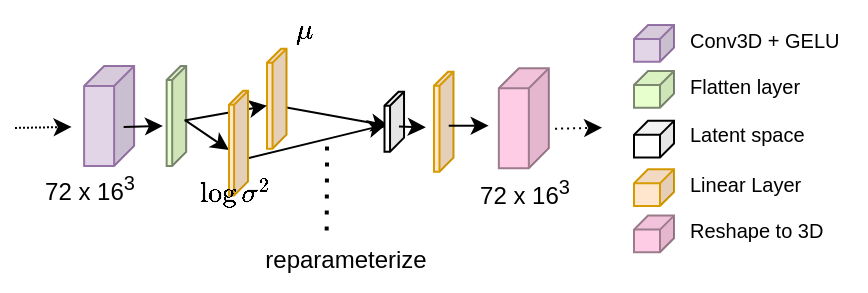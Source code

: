 <mxfile version="16.2.2" type="github">
  <diagram id="QJjx0-fPxzvcmYibJWj1" name="Page-1">
    <mxGraphModel dx="765" dy="397" grid="1" gridSize="10" guides="1" tooltips="1" connect="1" arrows="1" fold="1" page="1" pageScale="1" pageWidth="827" pageHeight="583" background="none" math="1" shadow="0">
      <root>
        <mxCell id="0" />
        <mxCell id="1" parent="0" />
        <mxCell id="D3brpiPSZw9Llv10A2Zf-60" value="" style="shape=cube;whiteSpace=wrap;html=1;boundedLbl=1;backgroundOutline=1;darkOpacity=0.05;darkOpacity2=0.1;size=7;direction=east;flipH=1;fillColor=#ffe6cc;strokeColor=#d79b00;" parent="1" vertex="1">
          <mxGeometry x="379.99" y="180.84" width="9.77" height="50" as="geometry" />
        </mxCell>
        <mxCell id="XhSUJVH7mqsBgUz_nKbS-16" value="" style="endArrow=classic;html=1;rounded=0;exitX=0.059;exitY=0.542;exitDx=0;exitDy=0;exitPerimeter=0;" parent="1" edge="1">
          <mxGeometry width="50" height="50" relative="1" as="geometry">
            <mxPoint x="306.274" y="198.72" as="sourcePoint" />
            <mxPoint x="357.5" y="207.96" as="targetPoint" />
          </mxGeometry>
        </mxCell>
        <mxCell id="XhSUJVH7mqsBgUz_nKbS-15" value="" style="endArrow=classic;html=1;rounded=0;exitX=0.059;exitY=0.542;exitDx=0;exitDy=0;exitPerimeter=0;entryX=0.919;entryY=0.549;entryDx=0;entryDy=0;entryPerimeter=0;" parent="1" edge="1" target="D3brpiPSZw9Llv10A2Zf-17">
          <mxGeometry width="50" height="50" relative="1" as="geometry">
            <mxPoint x="287.044" y="224.12" as="sourcePoint" />
            <mxPoint x="358.25" y="211.87" as="targetPoint" />
          </mxGeometry>
        </mxCell>
        <mxCell id="4f-DMQIj-ya-iA7LCkDa-26" value="" style="shape=cube;whiteSpace=wrap;html=1;boundedLbl=1;backgroundOutline=1;darkOpacity=0.05;darkOpacity2=0.1;size=7;direction=east;flipH=1;fillColor=#E6FFCC;strokeColor=#7C8772;" parent="1" vertex="1">
          <mxGeometry x="246.33" y="177.96" width="9.77" height="50" as="geometry" />
        </mxCell>
        <mxCell id="4f-DMQIj-ya-iA7LCkDa-52" value="&lt;font style=&quot;font-size: 10px ; font-weight: normal&quot;&gt;Linear Layer&lt;/font&gt;" style="text;html=1;strokeColor=none;fillColor=none;align=left;verticalAlign=middle;whiteSpace=wrap;rounded=0;fontStyle=1" parent="1" vertex="1">
          <mxGeometry x="506" y="225.12" width="70" height="23.88" as="geometry" />
        </mxCell>
        <mxCell id="q16qMvtAuAjUv3j_tnUs-6" value="" style="shape=cube;whiteSpace=wrap;html=1;boundedLbl=1;backgroundOutline=1;darkOpacity=0.05;darkOpacity2=0.1;size=7;direction=east;flipH=1;fillColor=#ffe6cc;strokeColor=#d79b00;" parent="1" vertex="1">
          <mxGeometry x="480" y="229.66" width="20" height="18.34" as="geometry" />
        </mxCell>
        <mxCell id="D3brpiPSZw9Llv10A2Zf-6" value="&lt;font style=&quot;font-size: 10px ; font-weight: normal&quot;&gt;Conv3D + GELU&lt;/font&gt;" style="text;html=1;strokeColor=none;fillColor=none;align=left;verticalAlign=middle;whiteSpace=wrap;rounded=0;fontStyle=1" parent="1" vertex="1">
          <mxGeometry x="506" y="152.96" width="90" height="23.88" as="geometry" />
        </mxCell>
        <mxCell id="D3brpiPSZw9Llv10A2Zf-13" value="" style="shape=cube;whiteSpace=wrap;html=1;boundedLbl=1;backgroundOutline=1;darkOpacity=0.05;darkOpacity2=0.1;size=10;direction=east;flipH=1;fillColor=#e1d5e7;strokeColor=#9673a6;" parent="1" vertex="1">
          <mxGeometry x="205.06" y="177.96" width="25" height="50" as="geometry" />
        </mxCell>
        <mxCell id="D3brpiPSZw9Llv10A2Zf-15" value="" style="endArrow=classic;html=1;rounded=0;jumpStyle=sharp;dashed=1;dashPattern=1 1;" parent="1" edge="1">
          <mxGeometry width="50" height="50" relative="1" as="geometry">
            <mxPoint x="170.5" y="208.96" as="sourcePoint" />
            <mxPoint x="198.82" y="208.46" as="targetPoint" />
          </mxGeometry>
        </mxCell>
        <mxCell id="D3brpiPSZw9Llv10A2Zf-17" value="" style="shape=cube;whiteSpace=wrap;html=1;boundedLbl=1;backgroundOutline=1;darkOpacity=0.05;darkOpacity2=0.1;size=7;direction=east;flipH=1;" parent="1" vertex="1">
          <mxGeometry x="355.25" y="190.84" width="9.77" height="30" as="geometry" />
        </mxCell>
        <mxCell id="D3brpiPSZw9Llv10A2Zf-18" value="72 x 16&lt;sup&gt;3&lt;/sup&gt;" style="text;html=1;strokeColor=none;fillColor=none;align=center;verticalAlign=middle;whiteSpace=wrap;rounded=0;" parent="1" vertex="1">
          <mxGeometry x="170" y="227.96" width="76.33" height="23" as="geometry" />
        </mxCell>
        <mxCell id="D3brpiPSZw9Llv10A2Zf-38" value="&lt;font style=&quot;font-size: 10px ; font-weight: normal&quot;&gt;Latent space&lt;/font&gt;" style="text;html=1;strokeColor=none;fillColor=none;align=left;verticalAlign=middle;whiteSpace=wrap;rounded=0;fontStyle=1" parent="1" vertex="1">
          <mxGeometry x="506" y="199.84" width="80" height="23.88" as="geometry" />
        </mxCell>
        <mxCell id="D3brpiPSZw9Llv10A2Zf-39" value="" style="endArrow=classic;html=1;rounded=0;" parent="1" edge="1">
          <mxGeometry width="50" height="50" relative="1" as="geometry">
            <mxPoint x="224.82" y="208.46" as="sourcePoint" />
            <mxPoint x="244.5" y="207.96" as="targetPoint" />
          </mxGeometry>
        </mxCell>
        <mxCell id="D3brpiPSZw9Llv10A2Zf-40" value="" style="endArrow=classic;html=1;rounded=0;entryX=0;entryY=0;entryDx=9.54;entryDy=29.69;entryPerimeter=0;exitX=0.059;exitY=0.542;exitDx=0;exitDy=0;exitPerimeter=0;" parent="1" source="4f-DMQIj-ya-iA7LCkDa-26" target="XhSUJVH7mqsBgUz_nKbS-6" edge="1">
          <mxGeometry width="50" height="50" relative="1" as="geometry">
            <mxPoint x="253.79" y="205.59" as="sourcePoint" />
            <mxPoint x="266.5" y="229.46" as="targetPoint" />
          </mxGeometry>
        </mxCell>
        <mxCell id="D3brpiPSZw9Llv10A2Zf-41" value="" style="endArrow=classic;html=1;rounded=0;" parent="1" edge="1">
          <mxGeometry width="50" height="50" relative="1" as="geometry">
            <mxPoint x="362.48" y="208.26" as="sourcePoint" />
            <mxPoint x="375.9" y="208.66" as="targetPoint" />
          </mxGeometry>
        </mxCell>
        <mxCell id="D3brpiPSZw9Llv10A2Zf-42" value="" style="endArrow=classic;html=1;rounded=0;" parent="1" edge="1">
          <mxGeometry width="50" height="50" relative="1" as="geometry">
            <mxPoint x="387.36" y="207.86" as="sourcePoint" />
            <mxPoint x="407.36" y="207.86" as="targetPoint" />
          </mxGeometry>
        </mxCell>
        <mxCell id="D3brpiPSZw9Llv10A2Zf-43" value="" style="endArrow=classic;html=1;rounded=0;dashed=1;dashPattern=1 2;" parent="1" edge="1">
          <mxGeometry width="50" height="50" relative="1" as="geometry">
            <mxPoint x="440.55" y="209.34" as="sourcePoint" />
            <mxPoint x="464.06" y="208.84" as="targetPoint" />
          </mxGeometry>
        </mxCell>
        <mxCell id="D3brpiPSZw9Llv10A2Zf-58" value="" style="shape=cube;whiteSpace=wrap;html=1;boundedLbl=1;backgroundOutline=1;darkOpacity=0.05;darkOpacity2=0.1;size=7;direction=east;flipH=1;fillColor=#ffe6cc;strokeColor=#d79b00;" parent="1" vertex="1">
          <mxGeometry x="296.5" y="169.34" width="9.77" height="50" as="geometry" />
        </mxCell>
        <mxCell id="D3brpiPSZw9Llv10A2Zf-49" value="72 x 16&lt;sup&gt;3&lt;/sup&gt;" style="text;html=1;strokeColor=none;fillColor=none;align=center;verticalAlign=middle;whiteSpace=wrap;rounded=0;" parent="1" vertex="1">
          <mxGeometry x="390.57" y="230.84" width="68.7" height="20.25" as="geometry" />
        </mxCell>
        <mxCell id="D3brpiPSZw9Llv10A2Zf-64" value="" style="shape=cube;whiteSpace=wrap;html=1;boundedLbl=1;backgroundOutline=1;darkOpacity=0.05;darkOpacity2=0.1;size=10;direction=east;flipH=1;fillColor=#FFCCE6;strokeColor=#9C7C8C;" parent="1" vertex="1">
          <mxGeometry x="412.42" y="179.09" width="25" height="50" as="geometry" />
        </mxCell>
        <mxCell id="D3brpiPSZw9Llv10A2Zf-65" value="&lt;font style=&quot;font-size: 10px ; font-weight: normal&quot;&gt;Flatten layer&lt;/font&gt;" style="text;html=1;strokeColor=none;fillColor=none;align=left;verticalAlign=middle;whiteSpace=wrap;rounded=0;fontStyle=1" parent="1" vertex="1">
          <mxGeometry x="506" y="175.96" width="80" height="23.88" as="geometry" />
        </mxCell>
        <mxCell id="D3brpiPSZw9Llv10A2Zf-67" value="&lt;font style=&quot;font-size: 10px ; font-weight: normal&quot;&gt;Reshape to 3D&lt;/font&gt;" style="text;html=1;strokeColor=none;fillColor=none;align=left;verticalAlign=middle;whiteSpace=wrap;rounded=0;fontStyle=1" parent="1" vertex="1">
          <mxGeometry x="506" y="248" width="80" height="23.88" as="geometry" />
        </mxCell>
        <mxCell id="XhSUJVH7mqsBgUz_nKbS-5" value="" style="endArrow=classic;html=1;rounded=0;entryX=0;entryY=0;entryDx=9.77;entryDy=28.5;entryPerimeter=0;exitX=0.087;exitY=0.545;exitDx=0;exitDy=0;exitPerimeter=0;" parent="1" source="4f-DMQIj-ya-iA7LCkDa-26" target="D3brpiPSZw9Llv10A2Zf-58" edge="1">
          <mxGeometry width="50" height="50" relative="1" as="geometry">
            <mxPoint x="251.5" y="198.96" as="sourcePoint" />
            <mxPoint x="279.61" y="218.96" as="targetPoint" />
          </mxGeometry>
        </mxCell>
        <mxCell id="XhSUJVH7mqsBgUz_nKbS-6" value="" style="shape=cube;whiteSpace=wrap;html=1;boundedLbl=1;backgroundOutline=1;darkOpacity=0.05;darkOpacity2=0.1;size=7;direction=east;flipH=1;fillColor=#ffe6cc;strokeColor=#d79b00;" parent="1" vertex="1">
          <mxGeometry x="277.5" y="190.34" width="9.54" height="52.38" as="geometry" />
        </mxCell>
        <mxCell id="XhSUJVH7mqsBgUz_nKbS-10" value="&amp;nbsp;\(\mu\)" style="text;html=1;strokeColor=none;fillColor=none;align=center;verticalAlign=middle;whiteSpace=wrap;rounded=0;" parent="1" vertex="1">
          <mxGeometry x="296.29" y="147.22" width="35.11" height="25.37" as="geometry" />
        </mxCell>
        <mxCell id="XhSUJVH7mqsBgUz_nKbS-13" value="&amp;nbsp;\(\log{\sigma^2}\)" style="text;html=1;strokeColor=none;fillColor=none;align=center;verticalAlign=middle;whiteSpace=wrap;rounded=0;" parent="1" vertex="1">
          <mxGeometry x="261.39" y="227.96" width="35.11" height="25.37" as="geometry" />
        </mxCell>
        <mxCell id="XhSUJVH7mqsBgUz_nKbS-18" style="rounded=0;jumpStyle=none;orthogonalLoop=1;jettySize=auto;html=1;dashed=1;dashPattern=1 1;strokeColor=none;" parent="1" source="XhSUJVH7mqsBgUz_nKbS-17" edge="1">
          <mxGeometry relative="1" as="geometry">
            <mxPoint x="336.48" y="217.96" as="targetPoint" />
          </mxGeometry>
        </mxCell>
        <mxCell id="XhSUJVH7mqsBgUz_nKbS-17" value="reparameterize" style="text;html=1;strokeColor=none;fillColor=none;align=center;verticalAlign=middle;whiteSpace=wrap;rounded=0;" parent="1" vertex="1">
          <mxGeometry x="306.48" y="259.96" width="60" height="30" as="geometry" />
        </mxCell>
        <mxCell id="XhSUJVH7mqsBgUz_nKbS-19" value="" style="endArrow=none;dashed=1;html=1;dashPattern=1 3;strokeWidth=2;rounded=0;jumpStyle=none;exitX=0.331;exitY=0.01;exitDx=0;exitDy=0;exitPerimeter=0;" parent="1" source="XhSUJVH7mqsBgUz_nKbS-17" edge="1">
          <mxGeometry width="50" height="50" relative="1" as="geometry">
            <mxPoint x="306.5" y="277.96" as="sourcePoint" />
            <mxPoint x="326.5" y="217.96" as="targetPoint" />
            <Array as="points">
              <mxPoint x="326.5" y="227.96" />
            </Array>
          </mxGeometry>
        </mxCell>
        <mxCell id="lNykMvT28UakIWJL4D0G-1" value="" style="shape=cube;whiteSpace=wrap;html=1;boundedLbl=1;backgroundOutline=1;darkOpacity=0.05;darkOpacity2=0.1;size=7;direction=east;flipH=1;" vertex="1" parent="1">
          <mxGeometry x="480" y="205.42" width="20" height="18.34" as="geometry" />
        </mxCell>
        <mxCell id="lNykMvT28UakIWJL4D0G-2" value="" style="shape=cube;whiteSpace=wrap;html=1;boundedLbl=1;backgroundOutline=1;darkOpacity=0.05;darkOpacity2=0.1;size=7;direction=east;flipH=1;fillColor=#E6FFCC;strokeColor=#7C8772;" vertex="1" parent="1">
          <mxGeometry x="480" y="180.5" width="20" height="18.34" as="geometry" />
        </mxCell>
        <mxCell id="lNykMvT28UakIWJL4D0G-3" value="" style="shape=cube;whiteSpace=wrap;html=1;boundedLbl=1;backgroundOutline=1;darkOpacity=0.05;darkOpacity2=0.1;size=7;direction=east;flipH=1;fillColor=#e1d5e7;strokeColor=#9673a6;" vertex="1" parent="1">
          <mxGeometry x="480" y="157.5" width="20" height="18.34" as="geometry" />
        </mxCell>
        <mxCell id="lNykMvT28UakIWJL4D0G-4" value="" style="shape=cube;whiteSpace=wrap;html=1;boundedLbl=1;backgroundOutline=1;darkOpacity=0.05;darkOpacity2=0.1;size=7;direction=east;flipH=1;fillColor=#FFCCE6;strokeColor=#9C7C8C;" vertex="1" parent="1">
          <mxGeometry x="480" y="252.8" width="20" height="18.34" as="geometry" />
        </mxCell>
      </root>
    </mxGraphModel>
  </diagram>
</mxfile>
